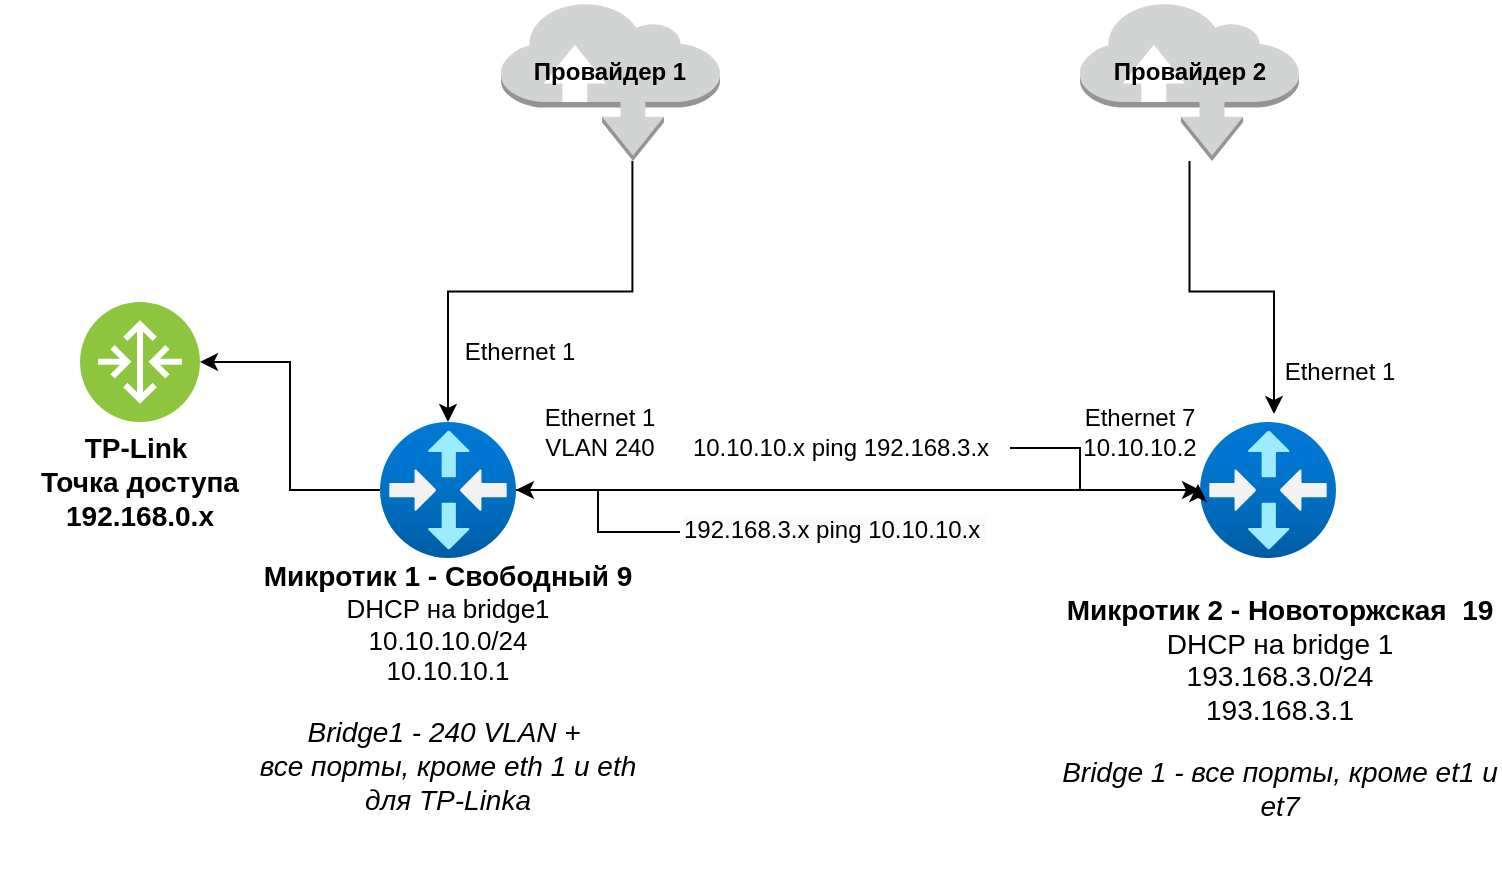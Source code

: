 <mxfile version="21.2.1" type="browser">
  <diagram name="Страница 1" id="W4l4dsYCmqZ8as79tH7i">
    <mxGraphModel dx="832" dy="447" grid="1" gridSize="10" guides="1" tooltips="1" connect="1" arrows="1" fold="1" page="1" pageScale="1" pageWidth="827" pageHeight="1169" math="0" shadow="0">
      <root>
        <mxCell id="0" />
        <mxCell id="1" parent="0" />
        <mxCell id="T9V647r9tGl4LBUJ-WY9-12" style="edgeStyle=orthogonalEdgeStyle;rounded=0;orthogonalLoop=1;jettySize=auto;html=1;" parent="1" source="T9V647r9tGl4LBUJ-WY9-1" target="T9V647r9tGl4LBUJ-WY9-2" edge="1">
          <mxGeometry relative="1" as="geometry" />
        </mxCell>
        <mxCell id="T9V647r9tGl4LBUJ-WY9-17" style="edgeStyle=orthogonalEdgeStyle;rounded=0;orthogonalLoop=1;jettySize=auto;html=1;entryX=1;entryY=0.5;entryDx=0;entryDy=0;" parent="1" source="T9V647r9tGl4LBUJ-WY9-1" target="T9V647r9tGl4LBUJ-WY9-14" edge="1">
          <mxGeometry relative="1" as="geometry" />
        </mxCell>
        <mxCell id="T9V647r9tGl4LBUJ-WY9-1" value="" style="image;aspect=fixed;html=1;points=[];align=center;fontSize=12;image=img/lib/azure2/networking/Virtual_Router.svg;" parent="1" vertex="1">
          <mxGeometry x="190" y="220" width="68" height="68" as="geometry" />
        </mxCell>
        <mxCell id="T9V647r9tGl4LBUJ-WY9-2" value="" style="image;aspect=fixed;html=1;points=[];align=center;fontSize=12;image=img/lib/azure2/networking/Virtual_Router.svg;" parent="1" vertex="1">
          <mxGeometry x="600" y="220" width="68" height="68" as="geometry" />
        </mxCell>
        <mxCell id="T9V647r9tGl4LBUJ-WY9-3" value="&lt;font style=&quot;font-weight: bold; font-size: 13px;&quot;&gt;&lt;span style=&quot;font-size: 14px;&quot;&gt;Микротик 1 - Свободный 9&lt;/span&gt;&lt;br&gt;&lt;div style=&quot;&quot;&gt;&lt;span style=&quot;background-color: initial; font-weight: normal;&quot;&gt;&lt;font style=&quot;font-size: 13px;&quot;&gt;DHCP на bridge1&lt;/font&gt;&lt;/span&gt;&lt;/div&gt;&lt;/font&gt;&lt;font style=&quot;font-size: 13px;&quot;&gt;&lt;div style=&quot;&quot;&gt;&lt;span style=&quot;background-color: initial;&quot;&gt;10.10.10.0/24&lt;/span&gt;&lt;/div&gt;&lt;/font&gt;&lt;font style=&quot;&quot;&gt;&lt;div style=&quot;font-size: 13px;&quot;&gt;&lt;span style=&quot;background-color: initial;&quot;&gt;&lt;font style=&quot;font-size: 13px;&quot;&gt;10.10.10.1&lt;/font&gt;&lt;/span&gt;&lt;/div&gt;&lt;br&gt;&lt;i style=&quot;&quot;&gt;&lt;font style=&quot;font-size: 14px;&quot;&gt;Bridge1 - 240 VLAN +&amp;nbsp;&lt;br&gt;все порты, кроме eth 1 и eth для TP-Linka&lt;br&gt;&lt;/font&gt;&lt;/i&gt;&lt;br&gt;&lt;/font&gt;" style="text;strokeColor=none;align=center;fillColor=none;html=1;verticalAlign=middle;whiteSpace=wrap;rounded=0;" parent="1" vertex="1">
          <mxGeometry x="124" y="290" width="200" height="140" as="geometry" />
        </mxCell>
        <mxCell id="T9V647r9tGl4LBUJ-WY9-4" value="&lt;span style=&quot;border-color: var(--border-color);&quot;&gt;&lt;font style=&quot;border-color: var(--border-color);&quot;&gt;&lt;b style=&quot;font-size: 14px;&quot;&gt;Микротик 2 - Новоторжская&amp;nbsp; 19&lt;br&gt;&lt;/b&gt;&lt;span style=&quot;font-size: 14px;&quot;&gt;DHCP на bridge 1&lt;/span&gt;&lt;br&gt;&lt;span style=&quot;font-size: 14px;&quot;&gt;193.168.3.0/24&lt;/span&gt;&lt;br&gt;&lt;span style=&quot;font-size: 14px;&quot;&gt;193.168.3.1&lt;/span&gt;&lt;br&gt;&lt;br&gt;&lt;font style=&quot;font-size: 14px;&quot;&gt;&lt;i style=&quot;&quot;&gt;Bridge 1 - все порты, кроме et1 и et7&lt;/i&gt;&lt;br&gt;&lt;/font&gt;&lt;br&gt;&lt;/font&gt;&lt;/span&gt;" style="text;strokeColor=none;align=center;fillColor=none;html=1;verticalAlign=middle;whiteSpace=wrap;rounded=0;" parent="1" vertex="1">
          <mxGeometry x="530" y="290" width="220" height="160" as="geometry" />
        </mxCell>
        <mxCell id="T9V647r9tGl4LBUJ-WY9-6" value="Ethernet 1&lt;br&gt;VLAN 240" style="text;strokeColor=none;align=center;fillColor=none;html=1;verticalAlign=middle;whiteSpace=wrap;rounded=0;" parent="1" vertex="1">
          <mxGeometry x="270" y="210" width="60" height="30" as="geometry" />
        </mxCell>
        <mxCell id="T9V647r9tGl4LBUJ-WY9-8" value="Ethernet 7&lt;br&gt;10.10.10.2" style="text;strokeColor=none;align=center;fillColor=none;html=1;verticalAlign=middle;whiteSpace=wrap;rounded=0;" parent="1" vertex="1">
          <mxGeometry x="540" y="210" width="60" height="30" as="geometry" />
        </mxCell>
        <mxCell id="T9V647r9tGl4LBUJ-WY9-14" value="" style="image;aspect=fixed;perimeter=ellipsePerimeter;html=1;align=center;shadow=0;dashed=0;fontColor=#4277BB;labelBackgroundColor=default;fontSize=12;spacingTop=3;image=img/lib/ibm/vpc/Router.svg;" parent="1" vertex="1">
          <mxGeometry x="40" y="160" width="60" height="60" as="geometry" />
        </mxCell>
        <mxCell id="T9V647r9tGl4LBUJ-WY9-15" value="&lt;font style=&quot;font-size: 14px;&quot;&gt;&lt;b&gt;ТP-Link&amp;nbsp;&lt;br&gt;Точка доступа&lt;br&gt;192.168.0.x&lt;/b&gt;&lt;/font&gt;" style="text;strokeColor=none;align=center;fillColor=none;html=1;verticalAlign=middle;whiteSpace=wrap;rounded=0;" parent="1" vertex="1">
          <mxGeometry y="220" width="140" height="60" as="geometry" />
        </mxCell>
        <mxCell id="T9V647r9tGl4LBUJ-WY9-22" style="edgeStyle=orthogonalEdgeStyle;rounded=0;orthogonalLoop=1;jettySize=auto;html=1;exitX=0.6;exitY=1;exitDx=0;exitDy=0;exitPerimeter=0;" parent="1" source="T9V647r9tGl4LBUJ-WY9-18" target="T9V647r9tGl4LBUJ-WY9-1" edge="1">
          <mxGeometry relative="1" as="geometry" />
        </mxCell>
        <mxCell id="T9V647r9tGl4LBUJ-WY9-18" value="" style="outlineConnect=0;dashed=0;verticalLabelPosition=bottom;verticalAlign=top;align=center;html=1;shape=mxgraph.aws3.internet;fillColor=#D2D3D3;gradientColor=none;" parent="1" vertex="1">
          <mxGeometry x="250.5" y="10" width="109.5" height="79.5" as="geometry" />
        </mxCell>
        <mxCell id="T9V647r9tGl4LBUJ-WY9-23" style="edgeStyle=orthogonalEdgeStyle;rounded=0;orthogonalLoop=1;jettySize=auto;html=1;entryX=0.544;entryY=-0.059;entryDx=0;entryDy=0;entryPerimeter=0;" parent="1" source="T9V647r9tGl4LBUJ-WY9-19" target="T9V647r9tGl4LBUJ-WY9-2" edge="1">
          <mxGeometry relative="1" as="geometry" />
        </mxCell>
        <mxCell id="T9V647r9tGl4LBUJ-WY9-19" value="" style="outlineConnect=0;dashed=0;verticalLabelPosition=bottom;verticalAlign=top;align=center;html=1;shape=mxgraph.aws3.internet;fillColor=#D2D3D3;gradientColor=none;" parent="1" vertex="1">
          <mxGeometry x="540" y="10" width="109.5" height="79.5" as="geometry" />
        </mxCell>
        <mxCell id="T9V647r9tGl4LBUJ-WY9-20" value="&lt;b&gt;Провайдер 1&lt;/b&gt;" style="text;strokeColor=none;align=center;fillColor=none;html=1;verticalAlign=middle;whiteSpace=wrap;rounded=0;" parent="1" vertex="1">
          <mxGeometry x="255.25" y="30" width="100" height="30" as="geometry" />
        </mxCell>
        <mxCell id="T9V647r9tGl4LBUJ-WY9-21" value="&lt;b style=&quot;border-color: var(--border-color);&quot;&gt;Провайдер 2&lt;/b&gt;" style="text;strokeColor=none;align=center;fillColor=none;html=1;verticalAlign=middle;whiteSpace=wrap;rounded=0;" parent="1" vertex="1">
          <mxGeometry x="549.75" y="30" width="90" height="30" as="geometry" />
        </mxCell>
        <mxCell id="T9V647r9tGl4LBUJ-WY9-24" value="Ethernet 1" style="text;strokeColor=none;align=center;fillColor=none;html=1;verticalAlign=middle;whiteSpace=wrap;rounded=0;" parent="1" vertex="1">
          <mxGeometry x="230" y="170" width="60" height="30" as="geometry" />
        </mxCell>
        <mxCell id="T9V647r9tGl4LBUJ-WY9-25" value="Ethernet 1" style="text;strokeColor=none;align=center;fillColor=none;html=1;verticalAlign=middle;whiteSpace=wrap;rounded=0;" parent="1" vertex="1">
          <mxGeometry x="639.75" y="180" width="60" height="30" as="geometry" />
        </mxCell>
        <mxCell id="T9V647r9tGl4LBUJ-WY9-31" style="edgeStyle=orthogonalEdgeStyle;rounded=0;orthogonalLoop=1;jettySize=auto;html=1;entryX=-0.015;entryY=0.456;entryDx=0;entryDy=0;entryPerimeter=0;" parent="1" source="T9V647r9tGl4LBUJ-WY9-28" target="T9V647r9tGl4LBUJ-WY9-2" edge="1">
          <mxGeometry relative="1" as="geometry">
            <Array as="points">
              <mxPoint x="540" y="233" />
              <mxPoint x="540" y="254" />
              <mxPoint x="599" y="254" />
            </Array>
          </mxGeometry>
        </mxCell>
        <mxCell id="T9V647r9tGl4LBUJ-WY9-28" value="10.10.10.x ping 192.168.3.x" style="text;html=1;align=center;verticalAlign=middle;resizable=0;points=[];autosize=1;strokeColor=none;fillColor=none;" parent="1" vertex="1">
          <mxGeometry x="335" y="218" width="170" height="30" as="geometry" />
        </mxCell>
        <mxCell id="T9V647r9tGl4LBUJ-WY9-32" style="edgeStyle=orthogonalEdgeStyle;rounded=0;orthogonalLoop=1;jettySize=auto;html=1;" parent="1" source="T9V647r9tGl4LBUJ-WY9-29" target="T9V647r9tGl4LBUJ-WY9-1" edge="1">
          <mxGeometry relative="1" as="geometry" />
        </mxCell>
        <mxCell id="T9V647r9tGl4LBUJ-WY9-29" value="&lt;span style=&quot;color: rgb(0, 0, 0); font-family: Helvetica; font-size: 12px; font-style: normal; font-variant-ligatures: normal; font-variant-caps: normal; font-weight: 400; letter-spacing: normal; orphans: 2; text-align: center; text-indent: 0px; text-transform: none; widows: 2; word-spacing: 0px; -webkit-text-stroke-width: 0px; background-color: rgb(251, 251, 251); text-decoration-thickness: initial; text-decoration-style: initial; text-decoration-color: initial; float: none; display: inline !important;&quot;&gt;192.168.3.x ping 10.10.10.x&amp;nbsp;&lt;/span&gt;" style="text;whiteSpace=wrap;html=1;" parent="1" vertex="1">
          <mxGeometry x="340" y="260" width="180" height="30" as="geometry" />
        </mxCell>
      </root>
    </mxGraphModel>
  </diagram>
</mxfile>
